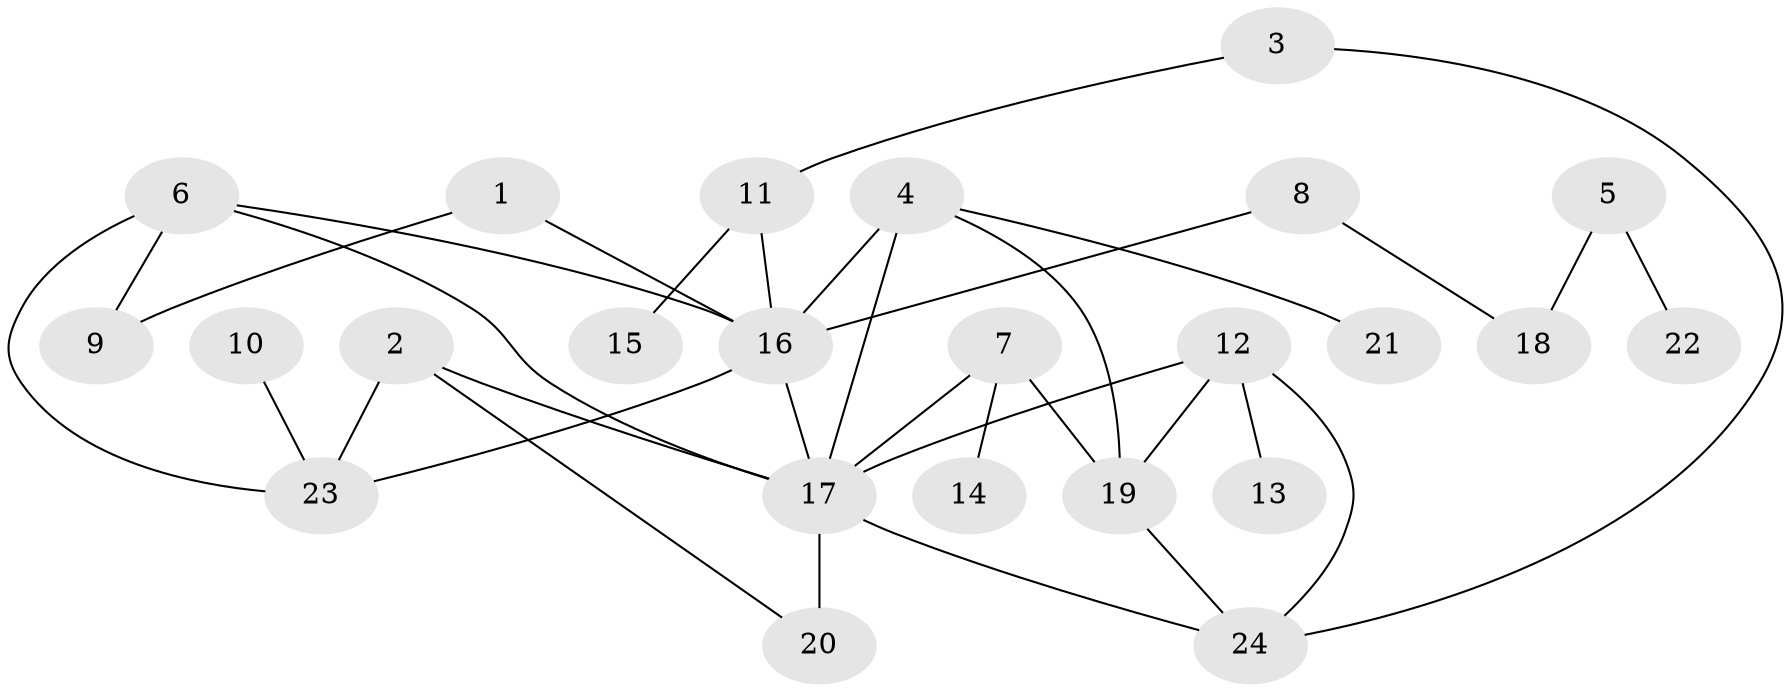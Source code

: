 // original degree distribution, {7: 0.017241379310344827, 3: 0.13793103448275862, 9: 0.017241379310344827, 4: 0.08620689655172414, 5: 0.06896551724137931, 2: 0.3103448275862069, 1: 0.3448275862068966, 6: 0.017241379310344827}
// Generated by graph-tools (version 1.1) at 2025/35/03/04/25 23:35:59]
// undirected, 24 vertices, 34 edges
graph export_dot {
  node [color=gray90,style=filled];
  1;
  2;
  3;
  4;
  5;
  6;
  7;
  8;
  9;
  10;
  11;
  12;
  13;
  14;
  15;
  16;
  17;
  18;
  19;
  20;
  21;
  22;
  23;
  24;
  1 -- 9 [weight=1.0];
  1 -- 16 [weight=1.0];
  2 -- 17 [weight=1.0];
  2 -- 20 [weight=1.0];
  2 -- 23 [weight=1.0];
  3 -- 11 [weight=1.0];
  3 -- 24 [weight=1.0];
  4 -- 16 [weight=1.0];
  4 -- 17 [weight=2.0];
  4 -- 19 [weight=1.0];
  4 -- 21 [weight=1.0];
  5 -- 18 [weight=1.0];
  5 -- 22 [weight=1.0];
  6 -- 9 [weight=1.0];
  6 -- 16 [weight=1.0];
  6 -- 17 [weight=1.0];
  6 -- 23 [weight=1.0];
  7 -- 14 [weight=1.0];
  7 -- 17 [weight=1.0];
  7 -- 19 [weight=1.0];
  8 -- 16 [weight=1.0];
  8 -- 18 [weight=1.0];
  10 -- 23 [weight=1.0];
  11 -- 15 [weight=1.0];
  11 -- 16 [weight=1.0];
  12 -- 13 [weight=1.0];
  12 -- 17 [weight=1.0];
  12 -- 19 [weight=1.0];
  12 -- 24 [weight=1.0];
  16 -- 17 [weight=1.0];
  16 -- 23 [weight=1.0];
  17 -- 20 [weight=3.0];
  17 -- 24 [weight=1.0];
  19 -- 24 [weight=1.0];
}
